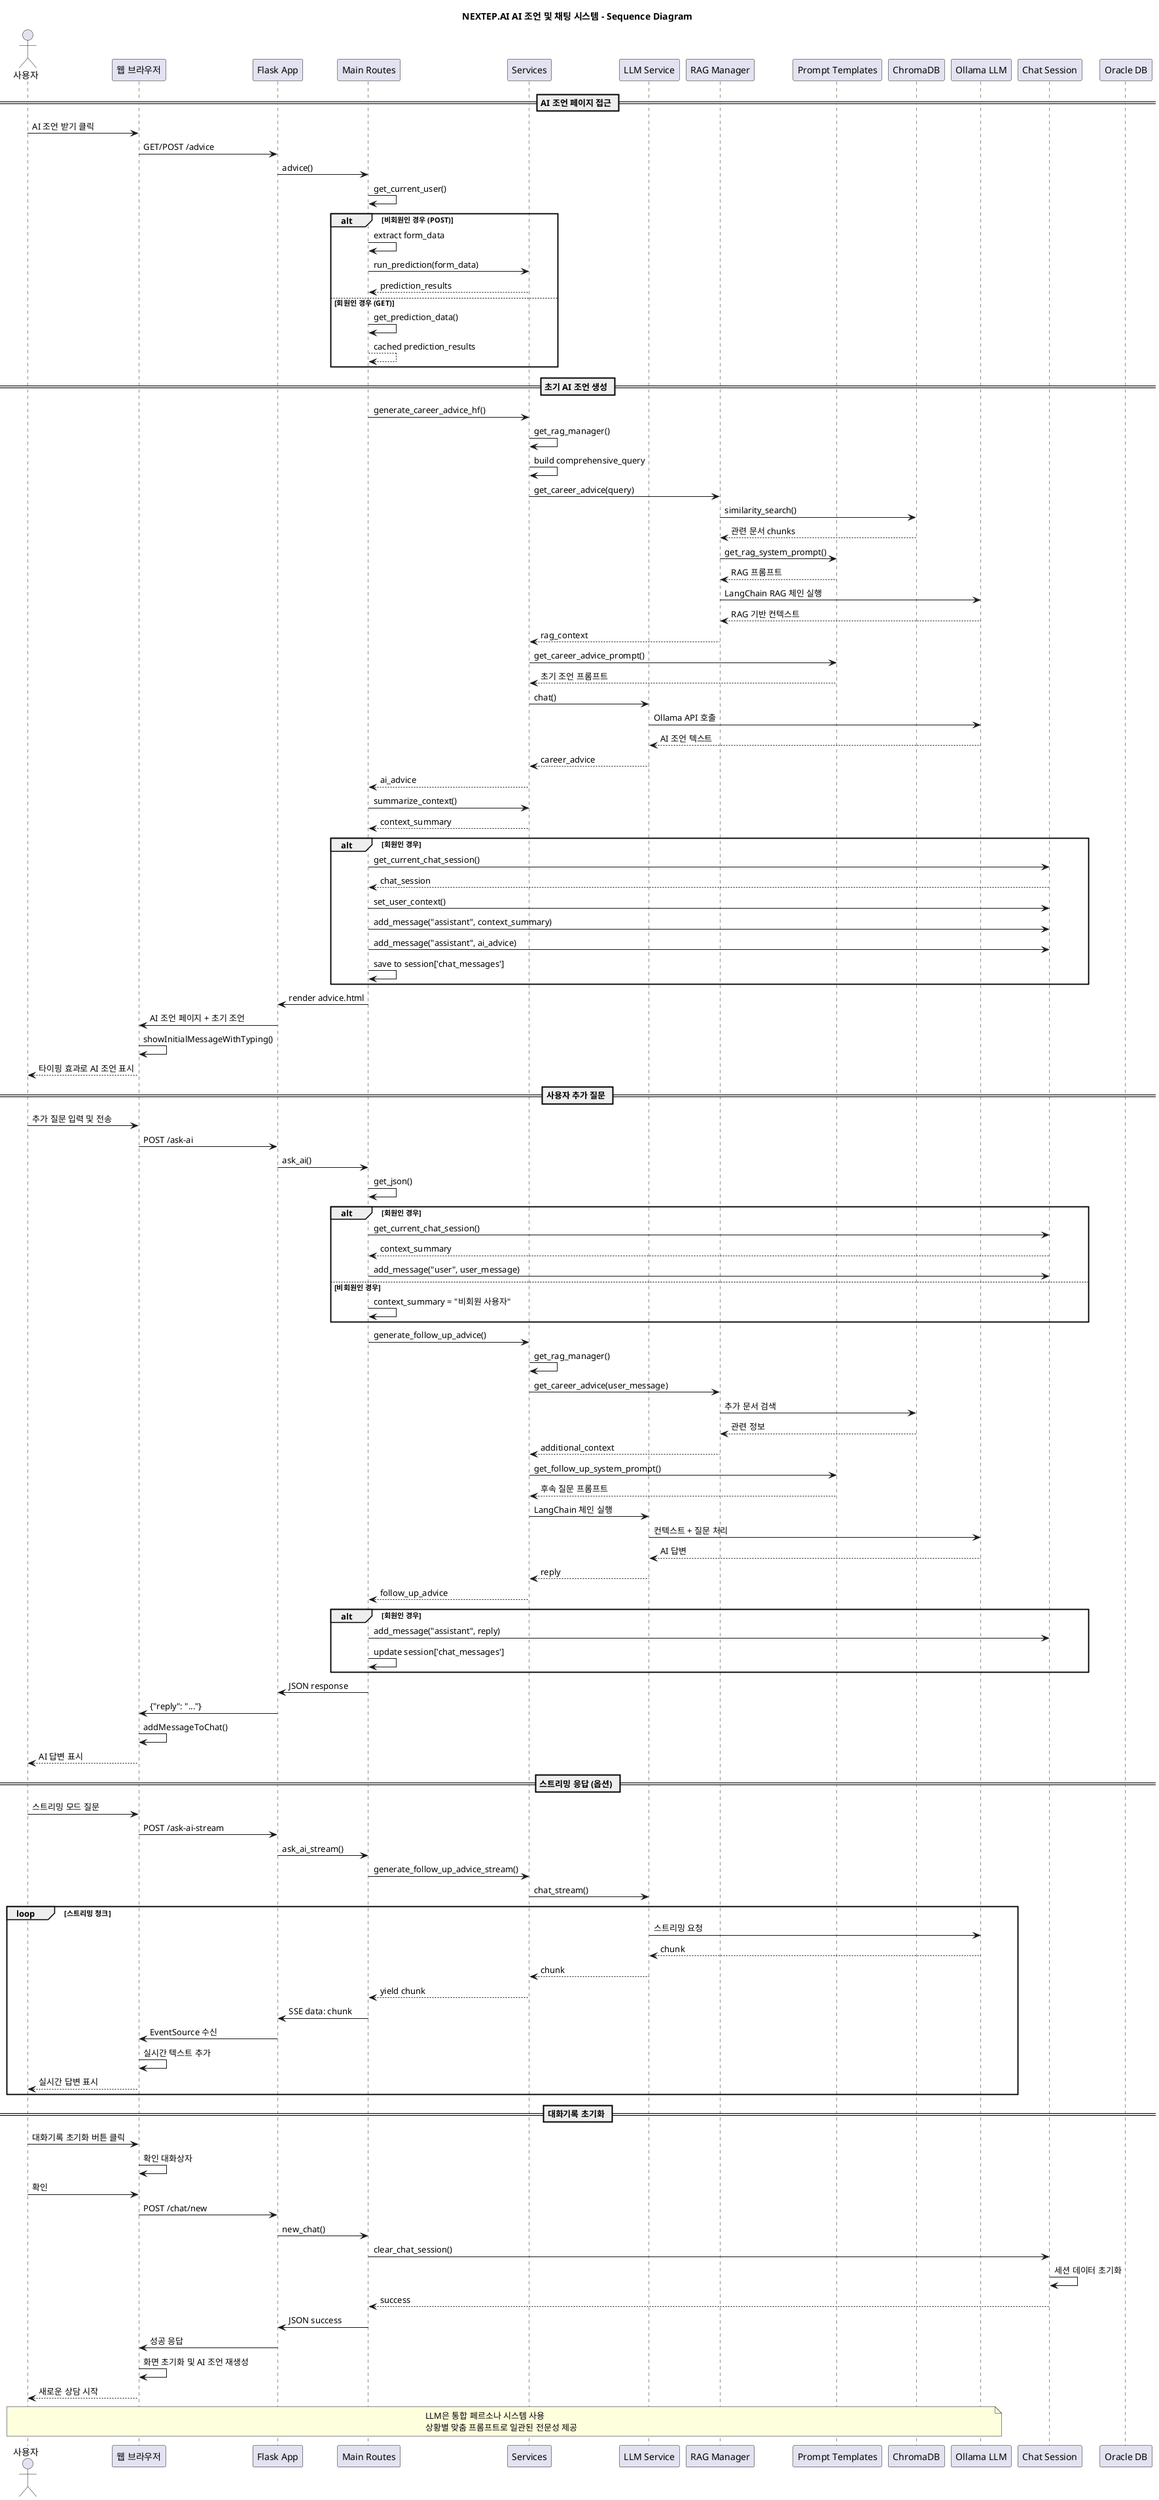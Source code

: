 @startuml NEXTEP_AI_Advice_Sequence

title NEXTEP.AI AI 조언 및 채팅 시스템 - Sequence Diagram

actor "사용자" as User
participant "웹 브라우저" as Browser  
participant "Flask App" as App
participant "Main Routes" as MainRoutes
participant "Services" as Services
participant "LLM Service" as LLMService
participant "RAG Manager" as RAGManager
participant "Prompt Templates" as PromptTemplates
participant "ChromaDB" as VectorDB
participant "Ollama LLM" as LLM
participant "Chat Session" as ChatSession
participant "Oracle DB" as Database

== AI 조언 페이지 접근 ==
User -> Browser: AI 조언 받기 클릭
Browser -> App: GET/POST /advice

App -> MainRoutes: advice()
MainRoutes -> MainRoutes: get_current_user()

alt 비회원인 경우 (POST)
    MainRoutes -> MainRoutes: extract form_data
    MainRoutes -> Services: run_prediction(form_data)
    Services --> MainRoutes: prediction_results
else 회원인 경우 (GET)
    MainRoutes -> MainRoutes: get_prediction_data()
    MainRoutes --> MainRoutes: cached prediction_results
end

== 초기 AI 조언 생성 ==
MainRoutes -> Services: generate_career_advice_hf()
Services -> Services: get_rag_manager()
Services -> Services: build comprehensive_query

Services -> RAGManager: get_career_advice(query)
RAGManager -> VectorDB: similarity_search()
VectorDB --> RAGManager: 관련 문서 chunks
RAGManager -> PromptTemplates: get_rag_system_prompt()
PromptTemplates --> RAGManager: RAG 프롬프트
RAGManager -> LLM: LangChain RAG 체인 실행
LLM --> RAGManager: RAG 기반 컨텍스트
RAGManager --> Services: rag_context

Services -> PromptTemplates: get_career_advice_prompt()
PromptTemplates --> Services: 초기 조언 프롬프트
Services -> LLMService: chat()
LLMService -> LLM: Ollama API 호출
LLM --> LLMService: AI 조언 텍스트
LLMService --> Services: career_advice
Services --> MainRoutes: ai_advice

MainRoutes -> Services: summarize_context()
Services --> MainRoutes: context_summary

alt 회원인 경우
    MainRoutes -> ChatSession: get_current_chat_session()
    ChatSession --> MainRoutes: chat_session
    MainRoutes -> ChatSession: set_user_context()
    MainRoutes -> ChatSession: add_message("assistant", context_summary)
    MainRoutes -> ChatSession: add_message("assistant", ai_advice)
    MainRoutes -> MainRoutes: save to session['chat_messages']
end

MainRoutes -> App: render advice.html
App -> Browser: AI 조언 페이지 + 초기 조언
Browser -> Browser: showInitialMessageWithTyping()
Browser --> User: 타이핑 효과로 AI 조언 표시

== 사용자 추가 질문 ==
User -> Browser: 추가 질문 입력 및 전송
Browser -> App: POST /ask-ai
App -> MainRoutes: ask_ai()
MainRoutes -> MainRoutes: get_json()

alt 회원인 경우
    MainRoutes -> ChatSession: get_current_chat_session()
    ChatSession --> MainRoutes: context_summary
    MainRoutes -> ChatSession: add_message("user", user_message)
else 비회원인 경우
    MainRoutes -> MainRoutes: context_summary = "비회원 사용자"
end

MainRoutes -> Services: generate_follow_up_advice()
Services -> Services: get_rag_manager()
Services -> RAGManager: get_career_advice(user_message)
RAGManager -> VectorDB: 추가 문서 검색
VectorDB --> RAGManager: 관련 정보
RAGManager --> Services: additional_context

Services -> PromptTemplates: get_follow_up_system_prompt()
PromptTemplates --> Services: 후속 질문 프롬프트
Services -> LLMService: LangChain 체인 실행
LLMService -> LLM: 컨텍스트 + 질문 처리
LLM --> LLMService: AI 답변
LLMService --> Services: reply
Services --> MainRoutes: follow_up_advice

alt 회원인 경우
    MainRoutes -> ChatSession: add_message("assistant", reply)
    MainRoutes -> MainRoutes: update session['chat_messages']
end

MainRoutes -> App: JSON response
App -> Browser: {"reply": "..."}
Browser -> Browser: addMessageToChat()
Browser --> User: AI 답변 표시

== 스트리밍 응답 (옵션) ==
User -> Browser: 스트리밍 모드 질문
Browser -> App: POST /ask-ai-stream  
App -> MainRoutes: ask_ai_stream()
MainRoutes -> Services: generate_follow_up_advice_stream()

Services -> LLMService: chat_stream()
loop 스트리밍 청크
    LLMService -> LLM: 스트리밍 요청
    LLM --> LLMService: chunk
    LLMService --> Services: chunk
    Services --> MainRoutes: yield chunk
    MainRoutes -> App: SSE data: chunk
    App -> Browser: EventSource 수신
    Browser -> Browser: 실시간 텍스트 추가
    Browser --> User: 실시간 답변 표시
end

== 대화기록 초기화 ==
User -> Browser: 대화기록 초기화 버튼 클릭
Browser -> Browser: 확인 대화상자
User -> Browser: 확인
Browser -> App: POST /chat/new
App -> MainRoutes: new_chat()
MainRoutes -> ChatSession: clear_chat_session()
ChatSession -> ChatSession: 세션 데이터 초기화
ChatSession --> MainRoutes: success
MainRoutes -> App: JSON success
App -> Browser: 성공 응답
Browser -> Browser: 화면 초기화 및 AI 조언 재생성
Browser --> User: 새로운 상담 시작

note over User, LLM: LLM은 통합 페르소나 시스템 사용\n상황별 맞춤 프롬프트로 일관된 전문성 제공

@enduml